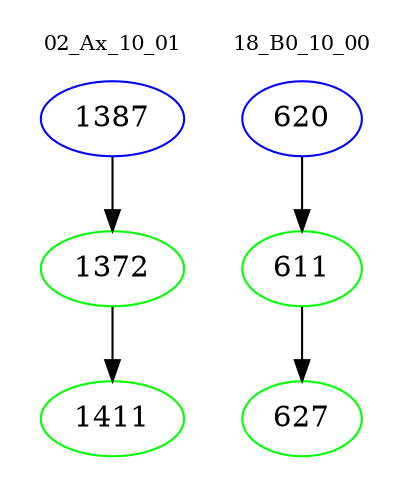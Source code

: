 digraph{
subgraph cluster_0 {
color = white
label = "02_Ax_10_01";
fontsize=10;
T0_1387 [label="1387", color="blue"]
T0_1387 -> T0_1372 [color="black"]
T0_1372 [label="1372", color="green"]
T0_1372 -> T0_1411 [color="black"]
T0_1411 [label="1411", color="green"]
}
subgraph cluster_1 {
color = white
label = "18_B0_10_00";
fontsize=10;
T1_620 [label="620", color="blue"]
T1_620 -> T1_611 [color="black"]
T1_611 [label="611", color="green"]
T1_611 -> T1_627 [color="black"]
T1_627 [label="627", color="green"]
}
}
